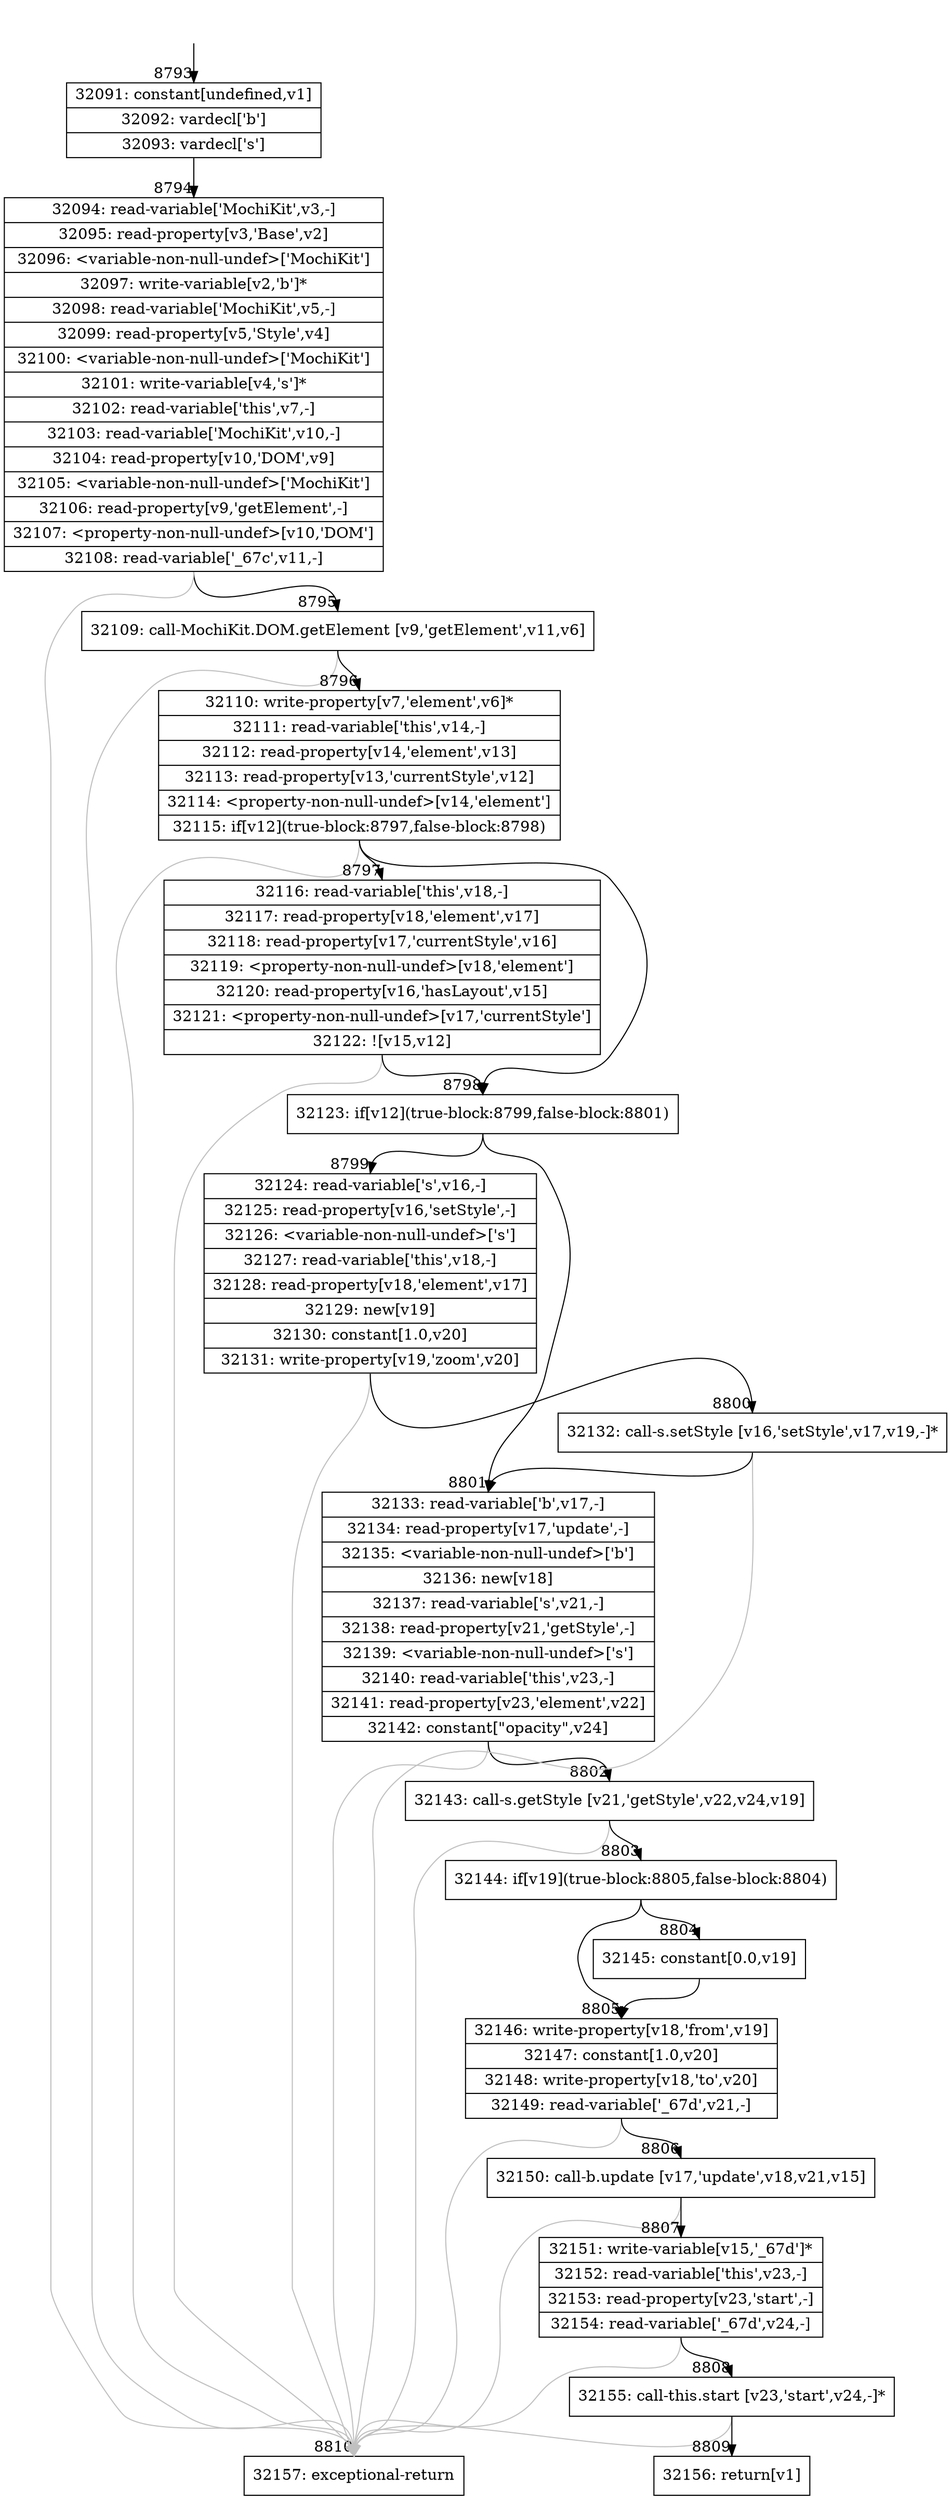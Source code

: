 digraph {
rankdir="TD"
BB_entry605[shape=none,label=""];
BB_entry605 -> BB8793 [tailport=s, headport=n, headlabel="    8793"]
BB8793 [shape=record label="{32091: constant[undefined,v1]|32092: vardecl['b']|32093: vardecl['s']}" ] 
BB8793 -> BB8794 [tailport=s, headport=n, headlabel="      8794"]
BB8794 [shape=record label="{32094: read-variable['MochiKit',v3,-]|32095: read-property[v3,'Base',v2]|32096: \<variable-non-null-undef\>['MochiKit']|32097: write-variable[v2,'b']*|32098: read-variable['MochiKit',v5,-]|32099: read-property[v5,'Style',v4]|32100: \<variable-non-null-undef\>['MochiKit']|32101: write-variable[v4,'s']*|32102: read-variable['this',v7,-]|32103: read-variable['MochiKit',v10,-]|32104: read-property[v10,'DOM',v9]|32105: \<variable-non-null-undef\>['MochiKit']|32106: read-property[v9,'getElement',-]|32107: \<property-non-null-undef\>[v10,'DOM']|32108: read-variable['_67c',v11,-]}" ] 
BB8794 -> BB8795 [tailport=s, headport=n, headlabel="      8795"]
BB8794 -> BB8810 [tailport=s, headport=n, color=gray, headlabel="      8810"]
BB8795 [shape=record label="{32109: call-MochiKit.DOM.getElement [v9,'getElement',v11,v6]}" ] 
BB8795 -> BB8796 [tailport=s, headport=n, headlabel="      8796"]
BB8795 -> BB8810 [tailport=s, headport=n, color=gray]
BB8796 [shape=record label="{32110: write-property[v7,'element',v6]*|32111: read-variable['this',v14,-]|32112: read-property[v14,'element',v13]|32113: read-property[v13,'currentStyle',v12]|32114: \<property-non-null-undef\>[v14,'element']|32115: if[v12](true-block:8797,false-block:8798)}" ] 
BB8796 -> BB8798 [tailport=s, headport=n, headlabel="      8798"]
BB8796 -> BB8797 [tailport=s, headport=n, headlabel="      8797"]
BB8796 -> BB8810 [tailport=s, headport=n, color=gray]
BB8797 [shape=record label="{32116: read-variable['this',v18,-]|32117: read-property[v18,'element',v17]|32118: read-property[v17,'currentStyle',v16]|32119: \<property-non-null-undef\>[v18,'element']|32120: read-property[v16,'hasLayout',v15]|32121: \<property-non-null-undef\>[v17,'currentStyle']|32122: ![v15,v12]}" ] 
BB8797 -> BB8798 [tailport=s, headport=n]
BB8797 -> BB8810 [tailport=s, headport=n, color=gray]
BB8798 [shape=record label="{32123: if[v12](true-block:8799,false-block:8801)}" ] 
BB8798 -> BB8799 [tailport=s, headport=n, headlabel="      8799"]
BB8798 -> BB8801 [tailport=s, headport=n, headlabel="      8801"]
BB8799 [shape=record label="{32124: read-variable['s',v16,-]|32125: read-property[v16,'setStyle',-]|32126: \<variable-non-null-undef\>['s']|32127: read-variable['this',v18,-]|32128: read-property[v18,'element',v17]|32129: new[v19]|32130: constant[1.0,v20]|32131: write-property[v19,'zoom',v20]}" ] 
BB8799 -> BB8800 [tailport=s, headport=n, headlabel="      8800"]
BB8799 -> BB8810 [tailport=s, headport=n, color=gray]
BB8800 [shape=record label="{32132: call-s.setStyle [v16,'setStyle',v17,v19,-]*}" ] 
BB8800 -> BB8801 [tailport=s, headport=n]
BB8800 -> BB8810 [tailport=s, headport=n, color=gray]
BB8801 [shape=record label="{32133: read-variable['b',v17,-]|32134: read-property[v17,'update',-]|32135: \<variable-non-null-undef\>['b']|32136: new[v18]|32137: read-variable['s',v21,-]|32138: read-property[v21,'getStyle',-]|32139: \<variable-non-null-undef\>['s']|32140: read-variable['this',v23,-]|32141: read-property[v23,'element',v22]|32142: constant[\"opacity\",v24]}" ] 
BB8801 -> BB8802 [tailport=s, headport=n, headlabel="      8802"]
BB8801 -> BB8810 [tailport=s, headport=n, color=gray]
BB8802 [shape=record label="{32143: call-s.getStyle [v21,'getStyle',v22,v24,v19]}" ] 
BB8802 -> BB8803 [tailport=s, headport=n, headlabel="      8803"]
BB8802 -> BB8810 [tailport=s, headport=n, color=gray]
BB8803 [shape=record label="{32144: if[v19](true-block:8805,false-block:8804)}" ] 
BB8803 -> BB8805 [tailport=s, headport=n, headlabel="      8805"]
BB8803 -> BB8804 [tailport=s, headport=n, headlabel="      8804"]
BB8804 [shape=record label="{32145: constant[0.0,v19]}" ] 
BB8804 -> BB8805 [tailport=s, headport=n]
BB8805 [shape=record label="{32146: write-property[v18,'from',v19]|32147: constant[1.0,v20]|32148: write-property[v18,'to',v20]|32149: read-variable['_67d',v21,-]}" ] 
BB8805 -> BB8806 [tailport=s, headport=n, headlabel="      8806"]
BB8805 -> BB8810 [tailport=s, headport=n, color=gray]
BB8806 [shape=record label="{32150: call-b.update [v17,'update',v18,v21,v15]}" ] 
BB8806 -> BB8807 [tailport=s, headport=n, headlabel="      8807"]
BB8806 -> BB8810 [tailport=s, headport=n, color=gray]
BB8807 [shape=record label="{32151: write-variable[v15,'_67d']*|32152: read-variable['this',v23,-]|32153: read-property[v23,'start',-]|32154: read-variable['_67d',v24,-]}" ] 
BB8807 -> BB8808 [tailport=s, headport=n, headlabel="      8808"]
BB8807 -> BB8810 [tailport=s, headport=n, color=gray]
BB8808 [shape=record label="{32155: call-this.start [v23,'start',v24,-]*}" ] 
BB8808 -> BB8809 [tailport=s, headport=n, headlabel="      8809"]
BB8808 -> BB8810 [tailport=s, headport=n, color=gray]
BB8809 [shape=record label="{32156: return[v1]}" ] 
BB8810 [shape=record label="{32157: exceptional-return}" ] 
//#$~ 6306
}
